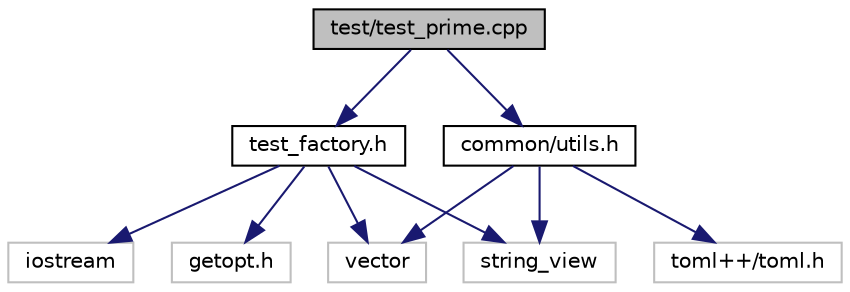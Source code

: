 digraph "test/test_prime.cpp"
{
 // LATEX_PDF_SIZE
  edge [fontname="Helvetica",fontsize="10",labelfontname="Helvetica",labelfontsize="10"];
  node [fontname="Helvetica",fontsize="10",shape=record];
  Node1 [label="test/test_prime.cpp",height=0.2,width=0.4,color="black", fillcolor="grey75", style="filled", fontcolor="black",tooltip="Test routines in utils.hpp."];
  Node1 -> Node2 [color="midnightblue",fontsize="10",style="solid",fontname="Helvetica"];
  Node2 [label="test_factory.h",height=0.2,width=0.4,color="black", fillcolor="white", style="filled",URL="$test__factory_8h.html",tooltip="Test framework."];
  Node2 -> Node3 [color="midnightblue",fontsize="10",style="solid",fontname="Helvetica"];
  Node3 [label="getopt.h",height=0.2,width=0.4,color="grey75", fillcolor="white", style="filled",tooltip=" "];
  Node2 -> Node4 [color="midnightblue",fontsize="10",style="solid",fontname="Helvetica"];
  Node4 [label="iostream",height=0.2,width=0.4,color="grey75", fillcolor="white", style="filled",tooltip=" "];
  Node2 -> Node5 [color="midnightblue",fontsize="10",style="solid",fontname="Helvetica"];
  Node5 [label="string_view",height=0.2,width=0.4,color="grey75", fillcolor="white", style="filled",tooltip=" "];
  Node2 -> Node6 [color="midnightblue",fontsize="10",style="solid",fontname="Helvetica"];
  Node6 [label="vector",height=0.2,width=0.4,color="grey75", fillcolor="white", style="filled",tooltip=" "];
  Node1 -> Node7 [color="midnightblue",fontsize="10",style="solid",fontname="Helvetica"];
  Node7 [label="common/utils.h",height=0.2,width=0.4,color="black", fillcolor="white", style="filled",URL="$utils_8h.html",tooltip="Some utils."];
  Node7 -> Node5 [color="midnightblue",fontsize="10",style="solid",fontname="Helvetica"];
  Node7 -> Node8 [color="midnightblue",fontsize="10",style="solid",fontname="Helvetica"];
  Node8 [label="toml++/toml.h",height=0.2,width=0.4,color="grey75", fillcolor="white", style="filled",tooltip=" "];
  Node7 -> Node6 [color="midnightblue",fontsize="10",style="solid",fontname="Helvetica"];
}
